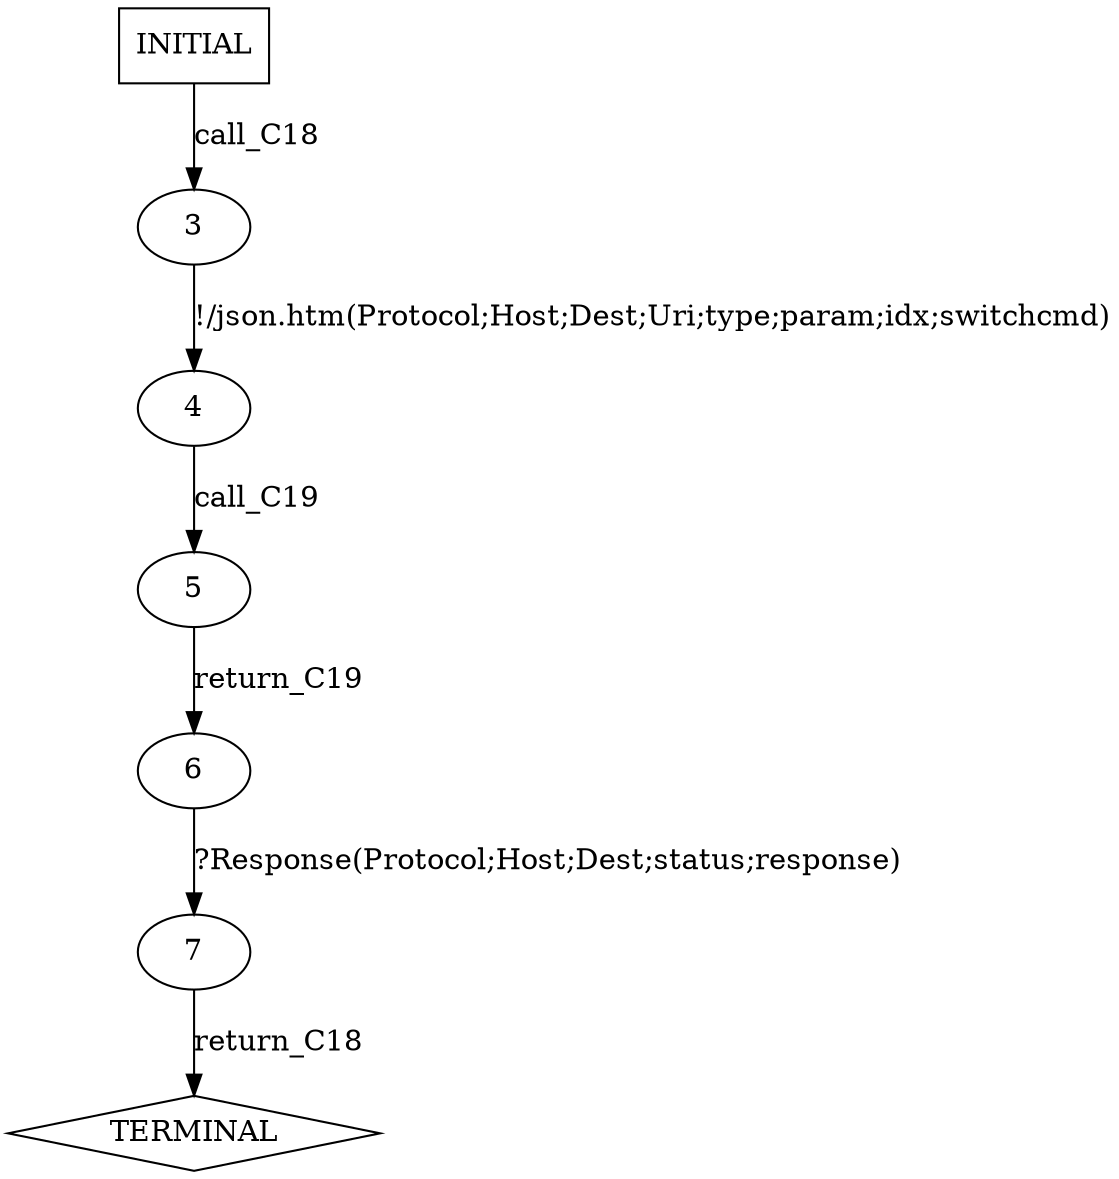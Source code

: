 digraph G {
  0 [label="INITIAL",shape=box];
  1 [label="TERMINAL",shape=diamond];
  3 [label="3"];
  4 [label="4"];
  5 [label="5"];
  6 [label="6"];
  7 [label="7"];
0->3  [label="call_C18"];
3->4 [label="!/json.htm(Protocol;Host;Dest;Uri;type;param;idx;switchcmd)"];
4->5  [label="call_C19"];
5->6  [label="return_C19"];
6->7 [label="?Response(Protocol;Host;Dest;status;response)"];
7->1  [label="return_C18"];
}
